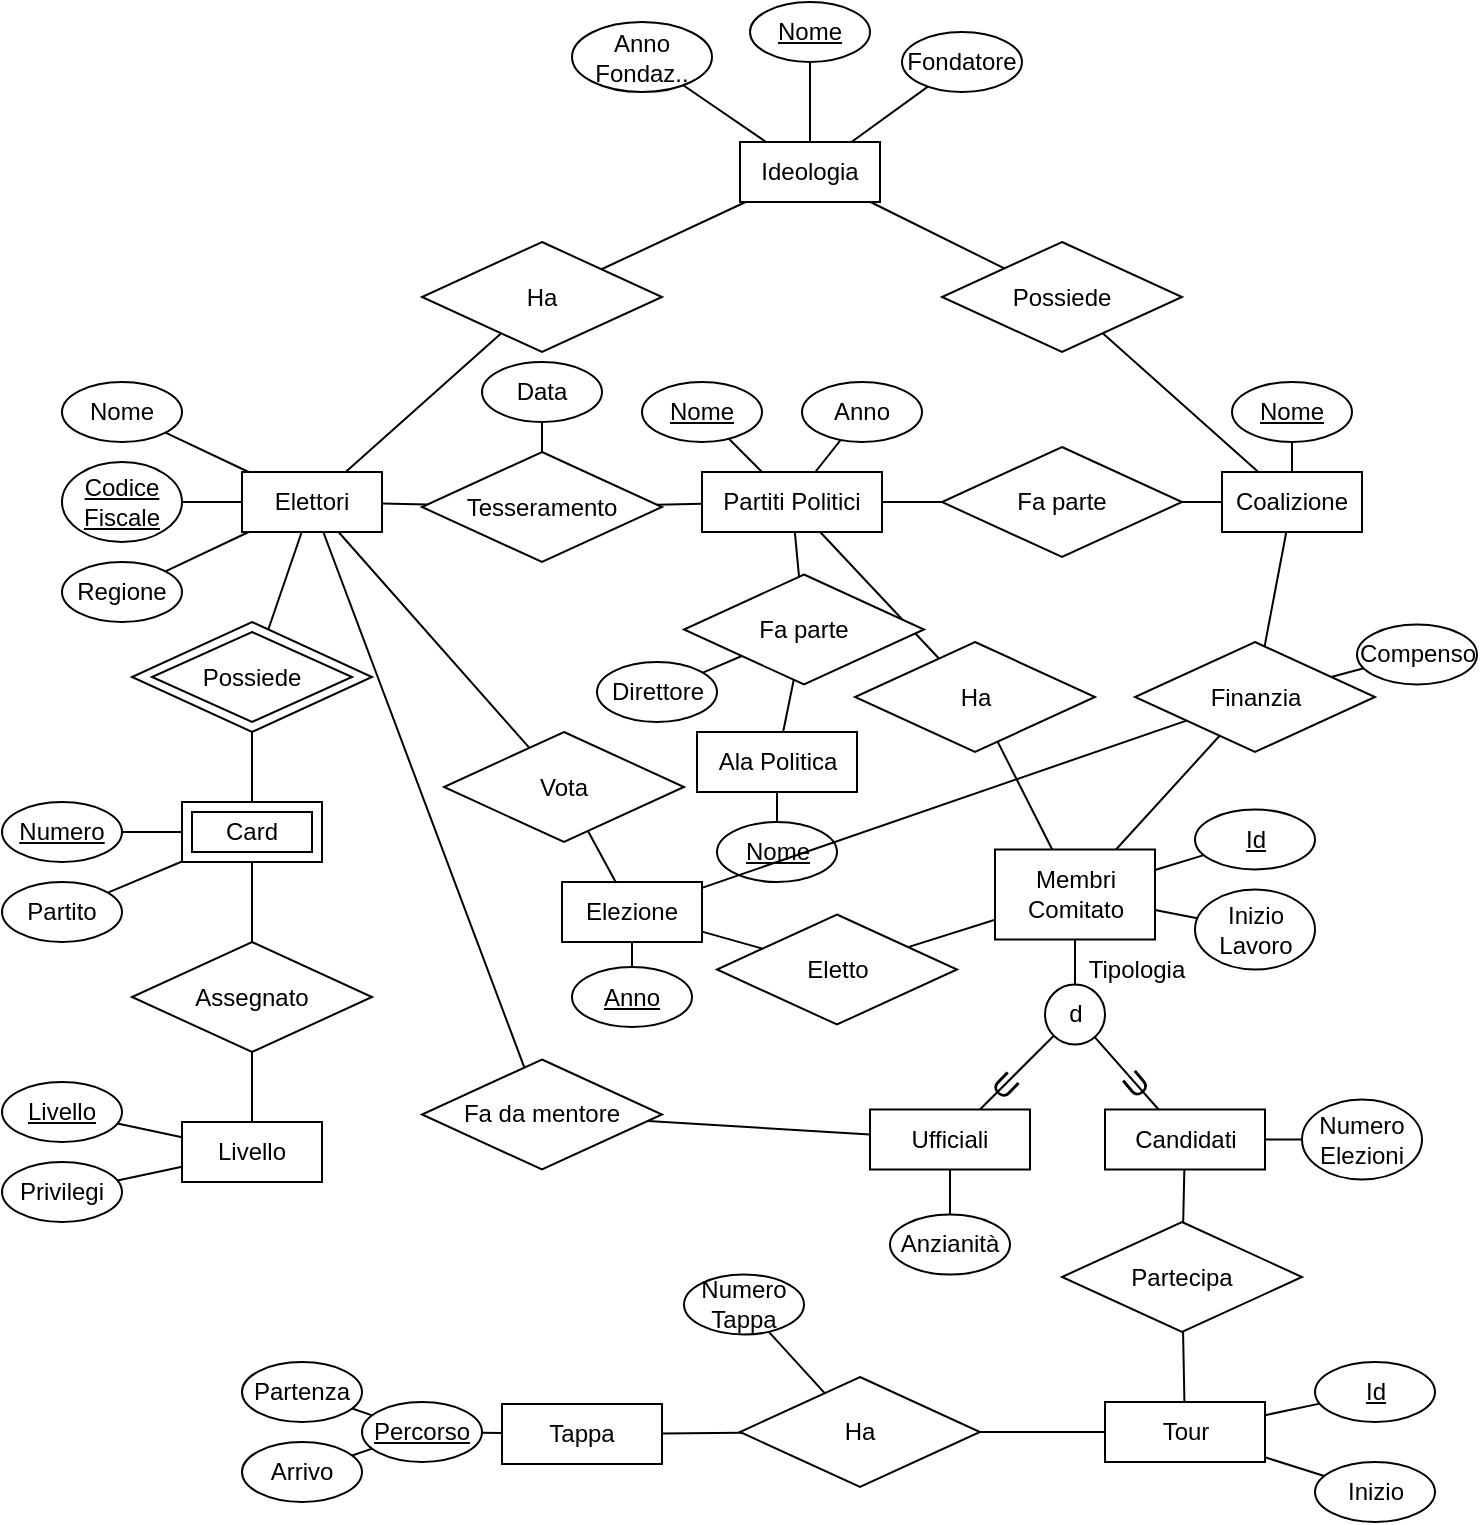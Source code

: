 <mxfile version="20.5.0" type="github">
  <diagram id="C5RBs43oDa-KdzZeNtuy" name="Page-1">
    <mxGraphModel dx="825" dy="447" grid="1" gridSize="10" guides="1" tooltips="1" connect="1" arrows="1" fold="1" page="1" pageScale="1" pageWidth="827" pageHeight="1169" math="0" shadow="0">
      <root>
        <mxCell id="WIyWlLk6GJQsqaUBKTNV-0" />
        <mxCell id="WIyWlLk6GJQsqaUBKTNV-1" parent="WIyWlLk6GJQsqaUBKTNV-0" />
        <mxCell id="VecBHE5CzutG2xnI-Z2K-13" style="edgeStyle=none;rounded=0;orthogonalLoop=1;jettySize=auto;html=1;endArrow=none;endFill=0;" parent="WIyWlLk6GJQsqaUBKTNV-1" source="VecBHE5CzutG2xnI-Z2K-0" target="VecBHE5CzutG2xnI-Z2K-12" edge="1">
          <mxGeometry relative="1" as="geometry" />
        </mxCell>
        <mxCell id="VecBHE5CzutG2xnI-Z2K-43" style="edgeStyle=none;rounded=0;orthogonalLoop=1;jettySize=auto;html=1;fontSize=10;endArrow=none;endFill=0;" parent="WIyWlLk6GJQsqaUBKTNV-1" source="VecBHE5CzutG2xnI-Z2K-0" target="VecBHE5CzutG2xnI-Z2K-42" edge="1">
          <mxGeometry relative="1" as="geometry" />
        </mxCell>
        <mxCell id="Xp6c82ui1OhLbbBFLc7a-2" style="rounded=0;orthogonalLoop=1;jettySize=auto;html=1;endArrow=none;endFill=0;" edge="1" parent="WIyWlLk6GJQsqaUBKTNV-1" source="VecBHE5CzutG2xnI-Z2K-0" target="Xp6c82ui1OhLbbBFLc7a-1">
          <mxGeometry relative="1" as="geometry" />
        </mxCell>
        <mxCell id="Xp6c82ui1OhLbbBFLc7a-15" style="edgeStyle=none;rounded=0;orthogonalLoop=1;jettySize=auto;html=1;endArrow=none;endFill=0;" edge="1" parent="WIyWlLk6GJQsqaUBKTNV-1" source="VecBHE5CzutG2xnI-Z2K-0" target="Xp6c82ui1OhLbbBFLc7a-13">
          <mxGeometry relative="1" as="geometry" />
        </mxCell>
        <mxCell id="VecBHE5CzutG2xnI-Z2K-0" value="Elettori" style="rounded=0;whiteSpace=wrap;html=1;" parent="WIyWlLk6GJQsqaUBKTNV-1" vertex="1">
          <mxGeometry x="130" y="255" width="70" height="30" as="geometry" />
        </mxCell>
        <mxCell id="VecBHE5CzutG2xnI-Z2K-4" style="rounded=0;orthogonalLoop=1;jettySize=auto;html=1;endArrow=none;endFill=0;" parent="WIyWlLk6GJQsqaUBKTNV-1" source="VecBHE5CzutG2xnI-Z2K-1" target="VecBHE5CzutG2xnI-Z2K-0" edge="1">
          <mxGeometry relative="1" as="geometry" />
        </mxCell>
        <mxCell id="VecBHE5CzutG2xnI-Z2K-1" value="Nome" style="ellipse;whiteSpace=wrap;html=1;" parent="WIyWlLk6GJQsqaUBKTNV-1" vertex="1">
          <mxGeometry x="40" y="210" width="60" height="30" as="geometry" />
        </mxCell>
        <mxCell id="VecBHE5CzutG2xnI-Z2K-5" style="edgeStyle=none;rounded=0;orthogonalLoop=1;jettySize=auto;html=1;endArrow=none;endFill=0;" parent="WIyWlLk6GJQsqaUBKTNV-1" source="VecBHE5CzutG2xnI-Z2K-2" target="VecBHE5CzutG2xnI-Z2K-0" edge="1">
          <mxGeometry relative="1" as="geometry" />
        </mxCell>
        <mxCell id="VecBHE5CzutG2xnI-Z2K-2" value="&lt;u&gt;Codice Fiscale&lt;/u&gt;" style="ellipse;whiteSpace=wrap;html=1;" parent="WIyWlLk6GJQsqaUBKTNV-1" vertex="1">
          <mxGeometry x="40" y="250" width="60" height="40" as="geometry" />
        </mxCell>
        <mxCell id="VecBHE5CzutG2xnI-Z2K-6" style="edgeStyle=none;rounded=0;orthogonalLoop=1;jettySize=auto;html=1;endArrow=none;endFill=0;" parent="WIyWlLk6GJQsqaUBKTNV-1" source="VecBHE5CzutG2xnI-Z2K-3" target="VecBHE5CzutG2xnI-Z2K-0" edge="1">
          <mxGeometry relative="1" as="geometry" />
        </mxCell>
        <mxCell id="VecBHE5CzutG2xnI-Z2K-3" value="Regione" style="ellipse;whiteSpace=wrap;html=1;" parent="WIyWlLk6GJQsqaUBKTNV-1" vertex="1">
          <mxGeometry x="40" y="300" width="60" height="30" as="geometry" />
        </mxCell>
        <mxCell id="VecBHE5CzutG2xnI-Z2K-53" style="edgeStyle=none;rounded=0;orthogonalLoop=1;jettySize=auto;html=1;fontSize=10;endArrow=none;endFill=0;" parent="WIyWlLk6GJQsqaUBKTNV-1" source="VecBHE5CzutG2xnI-Z2K-7" target="VecBHE5CzutG2xnI-Z2K-52" edge="1">
          <mxGeometry relative="1" as="geometry" />
        </mxCell>
        <mxCell id="hQM04oU6E0-bpdADEr0j-2" style="rounded=0;orthogonalLoop=1;jettySize=auto;html=1;endArrow=none;endFill=0;" parent="WIyWlLk6GJQsqaUBKTNV-1" source="VecBHE5CzutG2xnI-Z2K-7" target="hQM04oU6E0-bpdADEr0j-1" edge="1">
          <mxGeometry relative="1" as="geometry" />
        </mxCell>
        <mxCell id="hQM04oU6E0-bpdADEr0j-10" style="edgeStyle=none;rounded=0;orthogonalLoop=1;jettySize=auto;html=1;endArrow=none;endFill=0;" parent="WIyWlLk6GJQsqaUBKTNV-1" source="VecBHE5CzutG2xnI-Z2K-7" target="hQM04oU6E0-bpdADEr0j-9" edge="1">
          <mxGeometry relative="1" as="geometry" />
        </mxCell>
        <mxCell id="VecBHE5CzutG2xnI-Z2K-7" value="Partiti Politici" style="rounded=0;whiteSpace=wrap;html=1;" parent="WIyWlLk6GJQsqaUBKTNV-1" vertex="1">
          <mxGeometry x="360" y="255" width="90" height="30" as="geometry" />
        </mxCell>
        <mxCell id="VecBHE5CzutG2xnI-Z2K-10" style="edgeStyle=none;rounded=0;orthogonalLoop=1;jettySize=auto;html=1;endArrow=none;endFill=0;" parent="WIyWlLk6GJQsqaUBKTNV-1" source="VecBHE5CzutG2xnI-Z2K-8" target="VecBHE5CzutG2xnI-Z2K-7" edge="1">
          <mxGeometry relative="1" as="geometry" />
        </mxCell>
        <mxCell id="VecBHE5CzutG2xnI-Z2K-8" value="Nome" style="ellipse;whiteSpace=wrap;html=1;fontStyle=4" parent="WIyWlLk6GJQsqaUBKTNV-1" vertex="1">
          <mxGeometry x="330" y="210" width="60" height="30" as="geometry" />
        </mxCell>
        <mxCell id="VecBHE5CzutG2xnI-Z2K-11" style="edgeStyle=none;rounded=0;orthogonalLoop=1;jettySize=auto;html=1;endArrow=none;endFill=0;" parent="WIyWlLk6GJQsqaUBKTNV-1" source="VecBHE5CzutG2xnI-Z2K-9" target="VecBHE5CzutG2xnI-Z2K-7" edge="1">
          <mxGeometry relative="1" as="geometry" />
        </mxCell>
        <mxCell id="VecBHE5CzutG2xnI-Z2K-9" value="Anno" style="ellipse;whiteSpace=wrap;html=1;" parent="WIyWlLk6GJQsqaUBKTNV-1" vertex="1">
          <mxGeometry x="410" y="210" width="60" height="30" as="geometry" />
        </mxCell>
        <mxCell id="VecBHE5CzutG2xnI-Z2K-14" style="edgeStyle=none;rounded=0;orthogonalLoop=1;jettySize=auto;html=1;endArrow=none;endFill=0;" parent="WIyWlLk6GJQsqaUBKTNV-1" source="VecBHE5CzutG2xnI-Z2K-12" target="VecBHE5CzutG2xnI-Z2K-7" edge="1">
          <mxGeometry relative="1" as="geometry" />
        </mxCell>
        <mxCell id="VecBHE5CzutG2xnI-Z2K-12" value="Tesseramento" style="rhombus;whiteSpace=wrap;html=1;" parent="WIyWlLk6GJQsqaUBKTNV-1" vertex="1">
          <mxGeometry x="220" y="245" width="120" height="55" as="geometry" />
        </mxCell>
        <mxCell id="VecBHE5CzutG2xnI-Z2K-16" style="edgeStyle=none;rounded=0;orthogonalLoop=1;jettySize=auto;html=1;endArrow=none;endFill=0;" parent="WIyWlLk6GJQsqaUBKTNV-1" source="VecBHE5CzutG2xnI-Z2K-15" target="VecBHE5CzutG2xnI-Z2K-12" edge="1">
          <mxGeometry relative="1" as="geometry" />
        </mxCell>
        <mxCell id="VecBHE5CzutG2xnI-Z2K-15" value="Data" style="ellipse;whiteSpace=wrap;html=1;fontStyle=0" parent="WIyWlLk6GJQsqaUBKTNV-1" vertex="1">
          <mxGeometry x="250" y="200" width="60" height="30" as="geometry" />
        </mxCell>
        <mxCell id="VecBHE5CzutG2xnI-Z2K-21" style="edgeStyle=none;rounded=0;orthogonalLoop=1;jettySize=auto;html=1;fontSize=10;endArrow=none;endFill=0;" parent="WIyWlLk6GJQsqaUBKTNV-1" source="VecBHE5CzutG2xnI-Z2K-19" target="VecBHE5CzutG2xnI-Z2K-20" edge="1">
          <mxGeometry relative="1" as="geometry" />
        </mxCell>
        <mxCell id="VecBHE5CzutG2xnI-Z2K-31" style="edgeStyle=none;rounded=0;orthogonalLoop=1;jettySize=auto;html=1;fontSize=10;endArrow=none;endFill=0;" parent="WIyWlLk6GJQsqaUBKTNV-1" source="VecBHE5CzutG2xnI-Z2K-19" target="VecBHE5CzutG2xnI-Z2K-28" edge="1">
          <mxGeometry relative="1" as="geometry" />
        </mxCell>
        <mxCell id="VecBHE5CzutG2xnI-Z2K-35" style="edgeStyle=none;rounded=0;orthogonalLoop=1;jettySize=auto;html=1;fontSize=10;endArrow=none;endFill=0;" parent="WIyWlLk6GJQsqaUBKTNV-1" source="VecBHE5CzutG2xnI-Z2K-19" target="VecBHE5CzutG2xnI-Z2K-34" edge="1">
          <mxGeometry relative="1" as="geometry" />
        </mxCell>
        <mxCell id="VecBHE5CzutG2xnI-Z2K-19" value="Card" style="rounded=0;whiteSpace=wrap;html=1;" parent="WIyWlLk6GJQsqaUBKTNV-1" vertex="1">
          <mxGeometry x="100" y="420" width="70" height="30" as="geometry" />
        </mxCell>
        <mxCell id="VecBHE5CzutG2xnI-Z2K-22" style="edgeStyle=none;rounded=0;orthogonalLoop=1;jettySize=auto;html=1;fontSize=10;endArrow=none;endFill=0;" parent="WIyWlLk6GJQsqaUBKTNV-1" source="VecBHE5CzutG2xnI-Z2K-20" target="VecBHE5CzutG2xnI-Z2K-0" edge="1">
          <mxGeometry relative="1" as="geometry" />
        </mxCell>
        <mxCell id="VecBHE5CzutG2xnI-Z2K-20" value="Possiede" style="rhombus;whiteSpace=wrap;html=1;" parent="WIyWlLk6GJQsqaUBKTNV-1" vertex="1">
          <mxGeometry x="75" y="330" width="120" height="55" as="geometry" />
        </mxCell>
        <mxCell id="VecBHE5CzutG2xnI-Z2K-23" value="Card" style="rounded=0;whiteSpace=wrap;html=1;" parent="WIyWlLk6GJQsqaUBKTNV-1" vertex="1">
          <mxGeometry x="105" y="425" width="60" height="20" as="geometry" />
        </mxCell>
        <mxCell id="VecBHE5CzutG2xnI-Z2K-24" value="Possiede" style="rhombus;whiteSpace=wrap;html=1;" parent="WIyWlLk6GJQsqaUBKTNV-1" vertex="1">
          <mxGeometry x="85" y="335" width="100" height="45" as="geometry" />
        </mxCell>
        <mxCell id="VecBHE5CzutG2xnI-Z2K-27" style="edgeStyle=none;rounded=0;orthogonalLoop=1;jettySize=auto;html=1;fontSize=10;endArrow=none;endFill=0;" parent="WIyWlLk6GJQsqaUBKTNV-1" source="VecBHE5CzutG2xnI-Z2K-25" target="VecBHE5CzutG2xnI-Z2K-19" edge="1">
          <mxGeometry relative="1" as="geometry" />
        </mxCell>
        <mxCell id="VecBHE5CzutG2xnI-Z2K-25" value="&lt;u&gt;Numero&lt;/u&gt;" style="ellipse;whiteSpace=wrap;html=1;" parent="WIyWlLk6GJQsqaUBKTNV-1" vertex="1">
          <mxGeometry x="10" y="420" width="60" height="30" as="geometry" />
        </mxCell>
        <mxCell id="VecBHE5CzutG2xnI-Z2K-28" value="Partito" style="ellipse;whiteSpace=wrap;html=1;" parent="WIyWlLk6GJQsqaUBKTNV-1" vertex="1">
          <mxGeometry x="10" y="460" width="60" height="30" as="geometry" />
        </mxCell>
        <mxCell id="VecBHE5CzutG2xnI-Z2K-36" style="edgeStyle=none;rounded=0;orthogonalLoop=1;jettySize=auto;html=1;fontSize=10;endArrow=none;endFill=0;" parent="WIyWlLk6GJQsqaUBKTNV-1" source="VecBHE5CzutG2xnI-Z2K-32" target="VecBHE5CzutG2xnI-Z2K-34" edge="1">
          <mxGeometry relative="1" as="geometry" />
        </mxCell>
        <mxCell id="VecBHE5CzutG2xnI-Z2K-32" value="Livello" style="rounded=0;whiteSpace=wrap;html=1;" parent="WIyWlLk6GJQsqaUBKTNV-1" vertex="1">
          <mxGeometry x="100" y="580" width="70" height="30" as="geometry" />
        </mxCell>
        <mxCell id="VecBHE5CzutG2xnI-Z2K-34" value="Assegnato" style="rhombus;whiteSpace=wrap;html=1;" parent="WIyWlLk6GJQsqaUBKTNV-1" vertex="1">
          <mxGeometry x="75" y="490" width="120" height="55" as="geometry" />
        </mxCell>
        <mxCell id="VecBHE5CzutG2xnI-Z2K-39" style="edgeStyle=none;rounded=0;orthogonalLoop=1;jettySize=auto;html=1;fontSize=10;endArrow=none;endFill=0;" parent="WIyWlLk6GJQsqaUBKTNV-1" source="VecBHE5CzutG2xnI-Z2K-37" target="VecBHE5CzutG2xnI-Z2K-32" edge="1">
          <mxGeometry relative="1" as="geometry" />
        </mxCell>
        <mxCell id="VecBHE5CzutG2xnI-Z2K-37" value="&lt;u&gt;Livello&lt;/u&gt;" style="ellipse;whiteSpace=wrap;html=1;" parent="WIyWlLk6GJQsqaUBKTNV-1" vertex="1">
          <mxGeometry x="10" y="560" width="60" height="30" as="geometry" />
        </mxCell>
        <mxCell id="VecBHE5CzutG2xnI-Z2K-40" style="edgeStyle=none;rounded=0;orthogonalLoop=1;jettySize=auto;html=1;fontSize=10;endArrow=none;endFill=0;" parent="WIyWlLk6GJQsqaUBKTNV-1" source="VecBHE5CzutG2xnI-Z2K-38" target="VecBHE5CzutG2xnI-Z2K-32" edge="1">
          <mxGeometry relative="1" as="geometry" />
        </mxCell>
        <mxCell id="VecBHE5CzutG2xnI-Z2K-38" value="Privilegi" style="ellipse;whiteSpace=wrap;html=1;" parent="WIyWlLk6GJQsqaUBKTNV-1" vertex="1">
          <mxGeometry x="10" y="600" width="60" height="30" as="geometry" />
        </mxCell>
        <mxCell id="VecBHE5CzutG2xnI-Z2K-50" style="edgeStyle=none;rounded=0;orthogonalLoop=1;jettySize=auto;html=1;fontSize=10;endArrow=none;endFill=0;" parent="WIyWlLk6GJQsqaUBKTNV-1" source="VecBHE5CzutG2xnI-Z2K-41" target="VecBHE5CzutG2xnI-Z2K-49" edge="1">
          <mxGeometry relative="1" as="geometry" />
        </mxCell>
        <mxCell id="VecBHE5CzutG2xnI-Z2K-41" value="Ideologia" style="rounded=0;whiteSpace=wrap;html=1;" parent="WIyWlLk6GJQsqaUBKTNV-1" vertex="1">
          <mxGeometry x="379" y="90" width="70" height="30" as="geometry" />
        </mxCell>
        <mxCell id="VecBHE5CzutG2xnI-Z2K-44" style="edgeStyle=none;rounded=0;orthogonalLoop=1;jettySize=auto;html=1;fontSize=10;endArrow=none;endFill=0;" parent="WIyWlLk6GJQsqaUBKTNV-1" source="VecBHE5CzutG2xnI-Z2K-42" target="VecBHE5CzutG2xnI-Z2K-41" edge="1">
          <mxGeometry relative="1" as="geometry" />
        </mxCell>
        <mxCell id="VecBHE5CzutG2xnI-Z2K-42" value="Ha" style="rhombus;whiteSpace=wrap;html=1;" parent="WIyWlLk6GJQsqaUBKTNV-1" vertex="1">
          <mxGeometry x="220" y="140" width="120" height="55" as="geometry" />
        </mxCell>
        <mxCell id="VecBHE5CzutG2xnI-Z2K-46" style="edgeStyle=none;rounded=0;orthogonalLoop=1;jettySize=auto;html=1;fontSize=10;endArrow=none;endFill=0;" parent="WIyWlLk6GJQsqaUBKTNV-1" source="VecBHE5CzutG2xnI-Z2K-45" target="VecBHE5CzutG2xnI-Z2K-41" edge="1">
          <mxGeometry relative="1" as="geometry" />
        </mxCell>
        <mxCell id="VecBHE5CzutG2xnI-Z2K-45" value="Nome" style="ellipse;whiteSpace=wrap;html=1;fontStyle=4" parent="WIyWlLk6GJQsqaUBKTNV-1" vertex="1">
          <mxGeometry x="384" y="20" width="60" height="30" as="geometry" />
        </mxCell>
        <mxCell id="VecBHE5CzutG2xnI-Z2K-48" style="edgeStyle=none;rounded=0;orthogonalLoop=1;jettySize=auto;html=1;fontSize=10;endArrow=none;endFill=0;" parent="WIyWlLk6GJQsqaUBKTNV-1" source="VecBHE5CzutG2xnI-Z2K-47" target="VecBHE5CzutG2xnI-Z2K-41" edge="1">
          <mxGeometry relative="1" as="geometry" />
        </mxCell>
        <mxCell id="VecBHE5CzutG2xnI-Z2K-47" value="Anno&lt;br&gt;Fondaz.." style="ellipse;whiteSpace=wrap;html=1;" parent="WIyWlLk6GJQsqaUBKTNV-1" vertex="1">
          <mxGeometry x="295" y="30" width="70" height="35" as="geometry" />
        </mxCell>
        <mxCell id="VecBHE5CzutG2xnI-Z2K-49" value="Fondatore" style="ellipse;whiteSpace=wrap;html=1;" parent="WIyWlLk6GJQsqaUBKTNV-1" vertex="1">
          <mxGeometry x="460" y="35" width="60" height="30" as="geometry" />
        </mxCell>
        <mxCell id="VecBHE5CzutG2xnI-Z2K-54" style="edgeStyle=none;rounded=0;orthogonalLoop=1;jettySize=auto;html=1;fontSize=10;endArrow=none;endFill=0;" parent="WIyWlLk6GJQsqaUBKTNV-1" source="VecBHE5CzutG2xnI-Z2K-51" target="VecBHE5CzutG2xnI-Z2K-52" edge="1">
          <mxGeometry relative="1" as="geometry">
            <mxPoint x="590" y="300" as="targetPoint" />
          </mxGeometry>
        </mxCell>
        <mxCell id="VecBHE5CzutG2xnI-Z2K-51" value="Coalizione" style="rounded=0;whiteSpace=wrap;html=1;" parent="WIyWlLk6GJQsqaUBKTNV-1" vertex="1">
          <mxGeometry x="620" y="255" width="70" height="30" as="geometry" />
        </mxCell>
        <mxCell id="VecBHE5CzutG2xnI-Z2K-52" value="Fa parte" style="rhombus;whiteSpace=wrap;html=1;" parent="WIyWlLk6GJQsqaUBKTNV-1" vertex="1">
          <mxGeometry x="480" y="242.5" width="120" height="55" as="geometry" />
        </mxCell>
        <mxCell id="VecBHE5CzutG2xnI-Z2K-56" style="edgeStyle=none;rounded=0;orthogonalLoop=1;jettySize=auto;html=1;fontSize=10;endArrow=none;endFill=0;" parent="WIyWlLk6GJQsqaUBKTNV-1" source="VecBHE5CzutG2xnI-Z2K-55" target="VecBHE5CzutG2xnI-Z2K-51" edge="1">
          <mxGeometry relative="1" as="geometry" />
        </mxCell>
        <mxCell id="VecBHE5CzutG2xnI-Z2K-55" value="Nome" style="ellipse;whiteSpace=wrap;html=1;fontStyle=4" parent="WIyWlLk6GJQsqaUBKTNV-1" vertex="1">
          <mxGeometry x="625" y="210" width="60" height="30" as="geometry" />
        </mxCell>
        <mxCell id="VecBHE5CzutG2xnI-Z2K-58" style="edgeStyle=none;rounded=0;orthogonalLoop=1;jettySize=auto;html=1;fontSize=10;endArrow=none;endFill=0;" parent="WIyWlLk6GJQsqaUBKTNV-1" source="VecBHE5CzutG2xnI-Z2K-57" target="VecBHE5CzutG2xnI-Z2K-51" edge="1">
          <mxGeometry relative="1" as="geometry" />
        </mxCell>
        <mxCell id="VecBHE5CzutG2xnI-Z2K-59" style="edgeStyle=none;rounded=0;orthogonalLoop=1;jettySize=auto;html=1;fontSize=10;endArrow=none;endFill=0;" parent="WIyWlLk6GJQsqaUBKTNV-1" source="VecBHE5CzutG2xnI-Z2K-57" target="VecBHE5CzutG2xnI-Z2K-41" edge="1">
          <mxGeometry relative="1" as="geometry" />
        </mxCell>
        <mxCell id="VecBHE5CzutG2xnI-Z2K-57" value="Possiede" style="rhombus;whiteSpace=wrap;html=1;" parent="WIyWlLk6GJQsqaUBKTNV-1" vertex="1">
          <mxGeometry x="480" y="140" width="120" height="55" as="geometry" />
        </mxCell>
        <mxCell id="hQM04oU6E0-bpdADEr0j-5" style="edgeStyle=none;rounded=0;orthogonalLoop=1;jettySize=auto;html=1;endArrow=none;endFill=0;" parent="WIyWlLk6GJQsqaUBKTNV-1" source="hQM04oU6E0-bpdADEr0j-0" target="hQM04oU6E0-bpdADEr0j-4" edge="1">
          <mxGeometry relative="1" as="geometry" />
        </mxCell>
        <mxCell id="hQM04oU6E0-bpdADEr0j-0" value="Ala Politica" style="rounded=0;whiteSpace=wrap;html=1;" parent="WIyWlLk6GJQsqaUBKTNV-1" vertex="1">
          <mxGeometry x="357.5" y="385" width="80" height="30" as="geometry" />
        </mxCell>
        <mxCell id="hQM04oU6E0-bpdADEr0j-3" style="edgeStyle=none;rounded=0;orthogonalLoop=1;jettySize=auto;html=1;endArrow=none;endFill=0;" parent="WIyWlLk6GJQsqaUBKTNV-1" source="hQM04oU6E0-bpdADEr0j-1" target="hQM04oU6E0-bpdADEr0j-0" edge="1">
          <mxGeometry relative="1" as="geometry" />
        </mxCell>
        <mxCell id="hQM04oU6E0-bpdADEr0j-7" style="edgeStyle=none;rounded=0;orthogonalLoop=1;jettySize=auto;html=1;endArrow=none;endFill=0;" parent="WIyWlLk6GJQsqaUBKTNV-1" source="hQM04oU6E0-bpdADEr0j-1" target="hQM04oU6E0-bpdADEr0j-6" edge="1">
          <mxGeometry relative="1" as="geometry" />
        </mxCell>
        <mxCell id="hQM04oU6E0-bpdADEr0j-1" value="Fa parte" style="rhombus;whiteSpace=wrap;html=1;" parent="WIyWlLk6GJQsqaUBKTNV-1" vertex="1">
          <mxGeometry x="351" y="306.25" width="120" height="55" as="geometry" />
        </mxCell>
        <mxCell id="hQM04oU6E0-bpdADEr0j-4" value="Nome" style="ellipse;whiteSpace=wrap;html=1;fontStyle=4" parent="WIyWlLk6GJQsqaUBKTNV-1" vertex="1">
          <mxGeometry x="367.5" y="430" width="60" height="30" as="geometry" />
        </mxCell>
        <mxCell id="hQM04oU6E0-bpdADEr0j-6" value="Direttore" style="ellipse;whiteSpace=wrap;html=1;fontStyle=0" parent="WIyWlLk6GJQsqaUBKTNV-1" vertex="1">
          <mxGeometry x="307.5" y="350" width="60" height="30" as="geometry" />
        </mxCell>
        <mxCell id="hQM04oU6E0-bpdADEr0j-31" style="edgeStyle=none;rounded=0;orthogonalLoop=1;jettySize=auto;html=1;fontSize=16;endArrow=none;endFill=0;" parent="WIyWlLk6GJQsqaUBKTNV-1" source="hQM04oU6E0-bpdADEr0j-8" target="hQM04oU6E0-bpdADEr0j-29" edge="1">
          <mxGeometry relative="1" as="geometry" />
        </mxCell>
        <mxCell id="hQM04oU6E0-bpdADEr0j-32" style="edgeStyle=none;rounded=0;orthogonalLoop=1;jettySize=auto;html=1;fontSize=16;endArrow=none;endFill=0;" parent="WIyWlLk6GJQsqaUBKTNV-1" source="hQM04oU6E0-bpdADEr0j-8" target="hQM04oU6E0-bpdADEr0j-30" edge="1">
          <mxGeometry relative="1" as="geometry" />
        </mxCell>
        <mxCell id="hQM04oU6E0-bpdADEr0j-8" value="Membri Comitato" style="rounded=0;whiteSpace=wrap;html=1;" parent="WIyWlLk6GJQsqaUBKTNV-1" vertex="1">
          <mxGeometry x="506.5" y="443.75" width="80" height="45" as="geometry" />
        </mxCell>
        <mxCell id="hQM04oU6E0-bpdADEr0j-11" style="edgeStyle=none;rounded=0;orthogonalLoop=1;jettySize=auto;html=1;endArrow=none;endFill=0;" parent="WIyWlLk6GJQsqaUBKTNV-1" source="hQM04oU6E0-bpdADEr0j-9" target="hQM04oU6E0-bpdADEr0j-8" edge="1">
          <mxGeometry relative="1" as="geometry" />
        </mxCell>
        <mxCell id="hQM04oU6E0-bpdADEr0j-9" value="Ha" style="rhombus;whiteSpace=wrap;html=1;" parent="WIyWlLk6GJQsqaUBKTNV-1" vertex="1">
          <mxGeometry x="436.5" y="340" width="120" height="55" as="geometry" />
        </mxCell>
        <mxCell id="hQM04oU6E0-bpdADEr0j-14" style="edgeStyle=none;rounded=0;orthogonalLoop=1;jettySize=auto;html=1;entryX=0.5;entryY=1;entryDx=0;entryDy=0;endArrow=none;endFill=0;" parent="WIyWlLk6GJQsqaUBKTNV-1" source="hQM04oU6E0-bpdADEr0j-13" target="hQM04oU6E0-bpdADEr0j-8" edge="1">
          <mxGeometry relative="1" as="geometry">
            <mxPoint x="544.5" y="516.25" as="sourcePoint" />
          </mxGeometry>
        </mxCell>
        <mxCell id="hQM04oU6E0-bpdADEr0j-19" style="edgeStyle=none;rounded=0;orthogonalLoop=1;jettySize=auto;html=1;endArrow=none;endFill=0;" parent="WIyWlLk6GJQsqaUBKTNV-1" source="hQM04oU6E0-bpdADEr0j-13" target="hQM04oU6E0-bpdADEr0j-17" edge="1">
          <mxGeometry relative="1" as="geometry" />
        </mxCell>
        <mxCell id="hQM04oU6E0-bpdADEr0j-20" style="edgeStyle=none;rounded=0;orthogonalLoop=1;jettySize=auto;html=1;endArrow=none;endFill=0;" parent="WIyWlLk6GJQsqaUBKTNV-1" source="hQM04oU6E0-bpdADEr0j-13" target="hQM04oU6E0-bpdADEr0j-18" edge="1">
          <mxGeometry relative="1" as="geometry" />
        </mxCell>
        <mxCell id="hQM04oU6E0-bpdADEr0j-13" value="d" style="ellipse;whiteSpace=wrap;html=1;aspect=fixed;" parent="WIyWlLk6GJQsqaUBKTNV-1" vertex="1">
          <mxGeometry x="531.5" y="511.25" width="30" height="30" as="geometry" />
        </mxCell>
        <mxCell id="hQM04oU6E0-bpdADEr0j-15" value="Tipologia" style="text;html=1;resizable=0;autosize=1;align=center;verticalAlign=middle;points=[];fillColor=none;strokeColor=none;rounded=0;" parent="WIyWlLk6GJQsqaUBKTNV-1" vertex="1">
          <mxGeometry x="541.5" y="488.75" width="70" height="30" as="geometry" />
        </mxCell>
        <mxCell id="hQM04oU6E0-bpdADEr0j-36" style="edgeStyle=none;rounded=0;orthogonalLoop=1;jettySize=auto;html=1;fontSize=16;endArrow=none;endFill=0;" parent="WIyWlLk6GJQsqaUBKTNV-1" source="hQM04oU6E0-bpdADEr0j-17" target="hQM04oU6E0-bpdADEr0j-35" edge="1">
          <mxGeometry relative="1" as="geometry" />
        </mxCell>
        <mxCell id="Xp6c82ui1OhLbbBFLc7a-18" style="edgeStyle=none;rounded=0;orthogonalLoop=1;jettySize=auto;html=1;endArrow=none;endFill=0;" edge="1" parent="WIyWlLk6GJQsqaUBKTNV-1" source="hQM04oU6E0-bpdADEr0j-17" target="Xp6c82ui1OhLbbBFLc7a-17">
          <mxGeometry relative="1" as="geometry" />
        </mxCell>
        <mxCell id="hQM04oU6E0-bpdADEr0j-17" value="Candidati" style="rounded=0;whiteSpace=wrap;html=1;" parent="WIyWlLk6GJQsqaUBKTNV-1" vertex="1">
          <mxGeometry x="561.5" y="573.75" width="80" height="30" as="geometry" />
        </mxCell>
        <mxCell id="Xp6c82ui1OhLbbBFLc7a-12" style="edgeStyle=none;rounded=0;orthogonalLoop=1;jettySize=auto;html=1;endArrow=none;endFill=0;" edge="1" parent="WIyWlLk6GJQsqaUBKTNV-1" source="hQM04oU6E0-bpdADEr0j-18" target="Xp6c82ui1OhLbbBFLc7a-11">
          <mxGeometry relative="1" as="geometry" />
        </mxCell>
        <mxCell id="Xp6c82ui1OhLbbBFLc7a-14" style="edgeStyle=none;rounded=0;orthogonalLoop=1;jettySize=auto;html=1;endArrow=none;endFill=0;" edge="1" parent="WIyWlLk6GJQsqaUBKTNV-1" source="hQM04oU6E0-bpdADEr0j-18" target="Xp6c82ui1OhLbbBFLc7a-13">
          <mxGeometry relative="1" as="geometry" />
        </mxCell>
        <mxCell id="hQM04oU6E0-bpdADEr0j-18" value="Ufficiali" style="rounded=0;whiteSpace=wrap;html=1;" parent="WIyWlLk6GJQsqaUBKTNV-1" vertex="1">
          <mxGeometry x="444" y="573.75" width="80" height="30" as="geometry" />
        </mxCell>
        <mxCell id="hQM04oU6E0-bpdADEr0j-21" value="U" style="text;html=1;strokeColor=none;fillColor=none;align=center;verticalAlign=middle;whiteSpace=wrap;rounded=0;fontStyle=0;rotation=44;fontSize=16;" parent="WIyWlLk6GJQsqaUBKTNV-1" vertex="1">
          <mxGeometry x="481.5" y="546.25" width="60" height="30" as="geometry" />
        </mxCell>
        <mxCell id="hQM04oU6E0-bpdADEr0j-22" value="U" style="text;html=1;strokeColor=none;fillColor=none;align=center;verticalAlign=middle;whiteSpace=wrap;rounded=0;fontStyle=0;rotation=-40;fontSize=16;" parent="WIyWlLk6GJQsqaUBKTNV-1" vertex="1">
          <mxGeometry x="546.5" y="546.25" width="60" height="30" as="geometry" />
        </mxCell>
        <mxCell id="hQM04oU6E0-bpdADEr0j-29" value="Id" style="ellipse;whiteSpace=wrap;html=1;fontStyle=4" parent="WIyWlLk6GJQsqaUBKTNV-1" vertex="1">
          <mxGeometry x="606.5" y="423.75" width="60" height="30" as="geometry" />
        </mxCell>
        <mxCell id="hQM04oU6E0-bpdADEr0j-30" value="Inizio Lavoro" style="ellipse;whiteSpace=wrap;html=1;fontStyle=0" parent="WIyWlLk6GJQsqaUBKTNV-1" vertex="1">
          <mxGeometry x="606.5" y="463.75" width="60" height="40" as="geometry" />
        </mxCell>
        <mxCell id="hQM04oU6E0-bpdADEr0j-35" value="Numero Elezioni" style="ellipse;whiteSpace=wrap;html=1;fontStyle=0" parent="WIyWlLk6GJQsqaUBKTNV-1" vertex="1">
          <mxGeometry x="660" y="568.75" width="60" height="40" as="geometry" />
        </mxCell>
        <mxCell id="hQM04oU6E0-bpdADEr0j-39" style="edgeStyle=none;rounded=0;orthogonalLoop=1;jettySize=auto;html=1;fontSize=16;endArrow=none;endFill=0;" parent="WIyWlLk6GJQsqaUBKTNV-1" source="hQM04oU6E0-bpdADEr0j-37" target="VecBHE5CzutG2xnI-Z2K-51" edge="1">
          <mxGeometry relative="1" as="geometry" />
        </mxCell>
        <mxCell id="hQM04oU6E0-bpdADEr0j-40" style="edgeStyle=none;rounded=0;orthogonalLoop=1;jettySize=auto;html=1;fontSize=16;endArrow=none;endFill=0;" parent="WIyWlLk6GJQsqaUBKTNV-1" source="hQM04oU6E0-bpdADEr0j-37" target="hQM04oU6E0-bpdADEr0j-8" edge="1">
          <mxGeometry relative="1" as="geometry" />
        </mxCell>
        <mxCell id="hQM04oU6E0-bpdADEr0j-42" style="edgeStyle=none;rounded=0;orthogonalLoop=1;jettySize=auto;html=1;fontSize=16;endArrow=none;endFill=0;" parent="WIyWlLk6GJQsqaUBKTNV-1" source="hQM04oU6E0-bpdADEr0j-37" target="hQM04oU6E0-bpdADEr0j-41" edge="1">
          <mxGeometry relative="1" as="geometry" />
        </mxCell>
        <mxCell id="hQM04oU6E0-bpdADEr0j-37" value="Finanzia" style="rhombus;whiteSpace=wrap;html=1;" parent="WIyWlLk6GJQsqaUBKTNV-1" vertex="1">
          <mxGeometry x="576.5" y="340" width="120" height="55" as="geometry" />
        </mxCell>
        <mxCell id="hQM04oU6E0-bpdADEr0j-41" value="Compenso" style="ellipse;whiteSpace=wrap;html=1;fontStyle=0" parent="WIyWlLk6GJQsqaUBKTNV-1" vertex="1">
          <mxGeometry x="687.5" y="331.25" width="60" height="30" as="geometry" />
        </mxCell>
        <mxCell id="Xp6c82ui1OhLbbBFLc7a-6" style="edgeStyle=none;rounded=0;orthogonalLoop=1;jettySize=auto;html=1;endArrow=none;endFill=0;" edge="1" parent="WIyWlLk6GJQsqaUBKTNV-1" source="Xp6c82ui1OhLbbBFLc7a-0" target="Xp6c82ui1OhLbbBFLc7a-4">
          <mxGeometry relative="1" as="geometry" />
        </mxCell>
        <mxCell id="Xp6c82ui1OhLbbBFLc7a-7" style="edgeStyle=none;rounded=0;orthogonalLoop=1;jettySize=auto;html=1;endArrow=none;endFill=0;" edge="1" parent="WIyWlLk6GJQsqaUBKTNV-1" source="Xp6c82ui1OhLbbBFLc7a-0" target="hQM04oU6E0-bpdADEr0j-37">
          <mxGeometry relative="1" as="geometry" />
        </mxCell>
        <mxCell id="Xp6c82ui1OhLbbBFLc7a-9" style="edgeStyle=none;rounded=0;orthogonalLoop=1;jettySize=auto;html=1;endArrow=none;endFill=0;" edge="1" parent="WIyWlLk6GJQsqaUBKTNV-1" source="Xp6c82ui1OhLbbBFLc7a-0" target="Xp6c82ui1OhLbbBFLc7a-8">
          <mxGeometry relative="1" as="geometry" />
        </mxCell>
        <mxCell id="Xp6c82ui1OhLbbBFLc7a-0" value="Elezione" style="rounded=0;whiteSpace=wrap;html=1;" vertex="1" parent="WIyWlLk6GJQsqaUBKTNV-1">
          <mxGeometry x="290" y="460" width="70" height="30" as="geometry" />
        </mxCell>
        <mxCell id="Xp6c82ui1OhLbbBFLc7a-3" style="edgeStyle=none;rounded=0;orthogonalLoop=1;jettySize=auto;html=1;endArrow=none;endFill=0;" edge="1" parent="WIyWlLk6GJQsqaUBKTNV-1" source="Xp6c82ui1OhLbbBFLc7a-1" target="Xp6c82ui1OhLbbBFLc7a-0">
          <mxGeometry relative="1" as="geometry" />
        </mxCell>
        <mxCell id="Xp6c82ui1OhLbbBFLc7a-1" value="Vota" style="rhombus;whiteSpace=wrap;html=1;" vertex="1" parent="WIyWlLk6GJQsqaUBKTNV-1">
          <mxGeometry x="231" y="385" width="120" height="55" as="geometry" />
        </mxCell>
        <mxCell id="Xp6c82ui1OhLbbBFLc7a-4" value="Anno" style="ellipse;whiteSpace=wrap;html=1;fontStyle=4" vertex="1" parent="WIyWlLk6GJQsqaUBKTNV-1">
          <mxGeometry x="295" y="502.5" width="60" height="30" as="geometry" />
        </mxCell>
        <mxCell id="Xp6c82ui1OhLbbBFLc7a-10" style="edgeStyle=none;rounded=0;orthogonalLoop=1;jettySize=auto;html=1;endArrow=none;endFill=0;" edge="1" parent="WIyWlLk6GJQsqaUBKTNV-1" source="Xp6c82ui1OhLbbBFLc7a-8" target="hQM04oU6E0-bpdADEr0j-8">
          <mxGeometry relative="1" as="geometry" />
        </mxCell>
        <mxCell id="Xp6c82ui1OhLbbBFLc7a-8" value="Eletto" style="rhombus;whiteSpace=wrap;html=1;" vertex="1" parent="WIyWlLk6GJQsqaUBKTNV-1">
          <mxGeometry x="367.5" y="476.25" width="120" height="55" as="geometry" />
        </mxCell>
        <mxCell id="Xp6c82ui1OhLbbBFLc7a-11" value="Anzianità" style="ellipse;whiteSpace=wrap;html=1;fontStyle=0" vertex="1" parent="WIyWlLk6GJQsqaUBKTNV-1">
          <mxGeometry x="454" y="626.25" width="60" height="30" as="geometry" />
        </mxCell>
        <mxCell id="Xp6c82ui1OhLbbBFLc7a-13" value="Fa da mentore" style="rhombus;whiteSpace=wrap;html=1;" vertex="1" parent="WIyWlLk6GJQsqaUBKTNV-1">
          <mxGeometry x="220" y="548.75" width="120" height="55" as="geometry" />
        </mxCell>
        <mxCell id="Xp6c82ui1OhLbbBFLc7a-19" style="edgeStyle=none;rounded=0;orthogonalLoop=1;jettySize=auto;html=1;endArrow=none;endFill=0;" edge="1" parent="WIyWlLk6GJQsqaUBKTNV-1" source="Xp6c82ui1OhLbbBFLc7a-16" target="Xp6c82ui1OhLbbBFLc7a-17">
          <mxGeometry relative="1" as="geometry" />
        </mxCell>
        <mxCell id="Xp6c82ui1OhLbbBFLc7a-21" style="edgeStyle=none;rounded=0;orthogonalLoop=1;jettySize=auto;html=1;endArrow=none;endFill=0;" edge="1" parent="WIyWlLk6GJQsqaUBKTNV-1" source="Xp6c82ui1OhLbbBFLc7a-16" target="Xp6c82ui1OhLbbBFLc7a-20">
          <mxGeometry relative="1" as="geometry" />
        </mxCell>
        <mxCell id="Xp6c82ui1OhLbbBFLc7a-23" style="edgeStyle=none;rounded=0;orthogonalLoop=1;jettySize=auto;html=1;endArrow=none;endFill=0;" edge="1" parent="WIyWlLk6GJQsqaUBKTNV-1" source="Xp6c82ui1OhLbbBFLc7a-16" target="Xp6c82ui1OhLbbBFLc7a-22">
          <mxGeometry relative="1" as="geometry" />
        </mxCell>
        <mxCell id="Xp6c82ui1OhLbbBFLc7a-16" value="Tour" style="rounded=0;whiteSpace=wrap;html=1;" vertex="1" parent="WIyWlLk6GJQsqaUBKTNV-1">
          <mxGeometry x="561.5" y="720" width="80" height="30" as="geometry" />
        </mxCell>
        <mxCell id="Xp6c82ui1OhLbbBFLc7a-17" value="Partecipa" style="rhombus;whiteSpace=wrap;html=1;" vertex="1" parent="WIyWlLk6GJQsqaUBKTNV-1">
          <mxGeometry x="540" y="630" width="120" height="55" as="geometry" />
        </mxCell>
        <mxCell id="Xp6c82ui1OhLbbBFLc7a-20" value="Inizio" style="ellipse;whiteSpace=wrap;html=1;fontStyle=0" vertex="1" parent="WIyWlLk6GJQsqaUBKTNV-1">
          <mxGeometry x="666.5" y="750" width="60" height="30" as="geometry" />
        </mxCell>
        <mxCell id="Xp6c82ui1OhLbbBFLc7a-22" value="Id" style="ellipse;whiteSpace=wrap;html=1;fontStyle=4" vertex="1" parent="WIyWlLk6GJQsqaUBKTNV-1">
          <mxGeometry x="666.5" y="700" width="60" height="30" as="geometry" />
        </mxCell>
        <mxCell id="Xp6c82ui1OhLbbBFLc7a-24" style="edgeStyle=none;rounded=0;orthogonalLoop=1;jettySize=auto;html=1;exitX=0.5;exitY=1;exitDx=0;exitDy=0;endArrow=none;endFill=0;" edge="1" parent="WIyWlLk6GJQsqaUBKTNV-1" source="Xp6c82ui1OhLbbBFLc7a-22" target="Xp6c82ui1OhLbbBFLc7a-22">
          <mxGeometry relative="1" as="geometry" />
        </mxCell>
        <mxCell id="Xp6c82ui1OhLbbBFLc7a-25" value="Tappa" style="rounded=0;whiteSpace=wrap;html=1;" vertex="1" parent="WIyWlLk6GJQsqaUBKTNV-1">
          <mxGeometry x="260" y="721" width="80" height="30" as="geometry" />
        </mxCell>
        <mxCell id="Xp6c82ui1OhLbbBFLc7a-40" style="edgeStyle=none;rounded=0;orthogonalLoop=1;jettySize=auto;html=1;endArrow=none;endFill=0;" edge="1" parent="WIyWlLk6GJQsqaUBKTNV-1" source="Xp6c82ui1OhLbbBFLc7a-28" target="Xp6c82ui1OhLbbBFLc7a-38">
          <mxGeometry relative="1" as="geometry" />
        </mxCell>
        <mxCell id="Xp6c82ui1OhLbbBFLc7a-28" value="Partenza" style="ellipse;whiteSpace=wrap;html=1;fontStyle=0" vertex="1" parent="WIyWlLk6GJQsqaUBKTNV-1">
          <mxGeometry x="130" y="700" width="60" height="30" as="geometry" />
        </mxCell>
        <mxCell id="Xp6c82ui1OhLbbBFLc7a-41" style="edgeStyle=none;rounded=0;orthogonalLoop=1;jettySize=auto;html=1;endArrow=none;endFill=0;" edge="1" parent="WIyWlLk6GJQsqaUBKTNV-1" source="Xp6c82ui1OhLbbBFLc7a-30" target="Xp6c82ui1OhLbbBFLc7a-38">
          <mxGeometry relative="1" as="geometry" />
        </mxCell>
        <mxCell id="Xp6c82ui1OhLbbBFLc7a-30" value="Arrivo" style="ellipse;whiteSpace=wrap;html=1;fontStyle=0" vertex="1" parent="WIyWlLk6GJQsqaUBKTNV-1">
          <mxGeometry x="130" y="740" width="60" height="30" as="geometry" />
        </mxCell>
        <mxCell id="Xp6c82ui1OhLbbBFLc7a-34" style="edgeStyle=none;rounded=0;orthogonalLoop=1;jettySize=auto;html=1;endArrow=none;endFill=0;" edge="1" parent="WIyWlLk6GJQsqaUBKTNV-1" source="Xp6c82ui1OhLbbBFLc7a-33" target="Xp6c82ui1OhLbbBFLc7a-16">
          <mxGeometry relative="1" as="geometry" />
        </mxCell>
        <mxCell id="Xp6c82ui1OhLbbBFLc7a-35" style="edgeStyle=none;rounded=0;orthogonalLoop=1;jettySize=auto;html=1;endArrow=none;endFill=0;" edge="1" parent="WIyWlLk6GJQsqaUBKTNV-1" source="Xp6c82ui1OhLbbBFLc7a-33" target="Xp6c82ui1OhLbbBFLc7a-25">
          <mxGeometry relative="1" as="geometry" />
        </mxCell>
        <mxCell id="Xp6c82ui1OhLbbBFLc7a-33" value="Ha" style="rhombus;whiteSpace=wrap;html=1;" vertex="1" parent="WIyWlLk6GJQsqaUBKTNV-1">
          <mxGeometry x="379" y="707.5" width="120" height="55" as="geometry" />
        </mxCell>
        <mxCell id="Xp6c82ui1OhLbbBFLc7a-37" style="edgeStyle=none;rounded=0;orthogonalLoop=1;jettySize=auto;html=1;endArrow=none;endFill=0;" edge="1" parent="WIyWlLk6GJQsqaUBKTNV-1" source="Xp6c82ui1OhLbbBFLc7a-36" target="Xp6c82ui1OhLbbBFLc7a-33">
          <mxGeometry relative="1" as="geometry" />
        </mxCell>
        <mxCell id="Xp6c82ui1OhLbbBFLc7a-36" value="Numero Tappa" style="ellipse;whiteSpace=wrap;html=1;fontStyle=0" vertex="1" parent="WIyWlLk6GJQsqaUBKTNV-1">
          <mxGeometry x="351" y="656.25" width="60" height="30" as="geometry" />
        </mxCell>
        <mxCell id="Xp6c82ui1OhLbbBFLc7a-39" style="edgeStyle=none;rounded=0;orthogonalLoop=1;jettySize=auto;html=1;endArrow=none;endFill=0;" edge="1" parent="WIyWlLk6GJQsqaUBKTNV-1" source="Xp6c82ui1OhLbbBFLc7a-38" target="Xp6c82ui1OhLbbBFLc7a-25">
          <mxGeometry relative="1" as="geometry" />
        </mxCell>
        <mxCell id="Xp6c82ui1OhLbbBFLc7a-38" value="Percorso" style="ellipse;whiteSpace=wrap;html=1;fontStyle=4" vertex="1" parent="WIyWlLk6GJQsqaUBKTNV-1">
          <mxGeometry x="190" y="720" width="60" height="30" as="geometry" />
        </mxCell>
      </root>
    </mxGraphModel>
  </diagram>
</mxfile>
